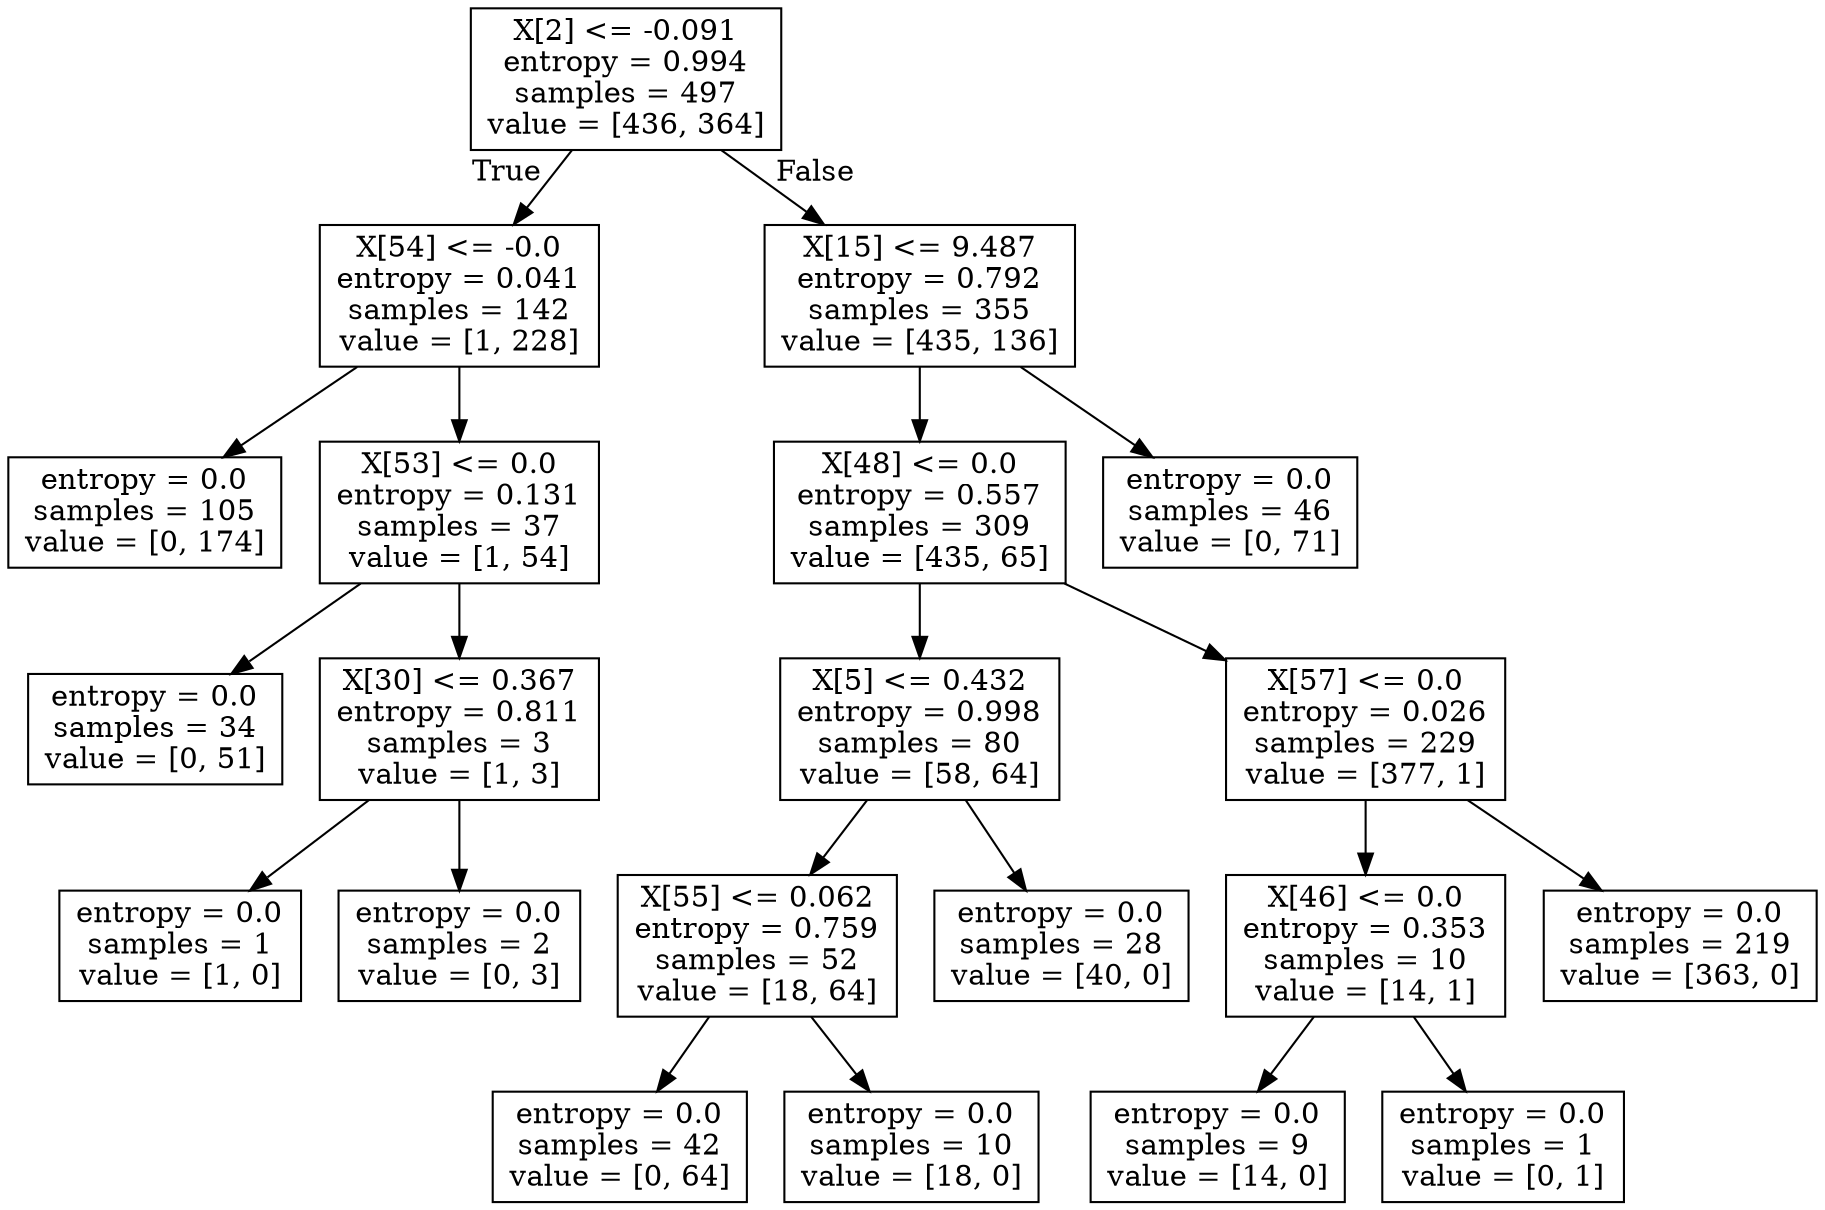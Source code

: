 digraph Tree {
node [shape=box] ;
0 [label="X[2] <= -0.091\nentropy = 0.994\nsamples = 497\nvalue = [436, 364]"] ;
1 [label="X[54] <= -0.0\nentropy = 0.041\nsamples = 142\nvalue = [1, 228]"] ;
0 -> 1 [labeldistance=2.5, labelangle=45, headlabel="True"] ;
2 [label="entropy = 0.0\nsamples = 105\nvalue = [0, 174]"] ;
1 -> 2 ;
3 [label="X[53] <= 0.0\nentropy = 0.131\nsamples = 37\nvalue = [1, 54]"] ;
1 -> 3 ;
4 [label="entropy = 0.0\nsamples = 34\nvalue = [0, 51]"] ;
3 -> 4 ;
5 [label="X[30] <= 0.367\nentropy = 0.811\nsamples = 3\nvalue = [1, 3]"] ;
3 -> 5 ;
6 [label="entropy = 0.0\nsamples = 1\nvalue = [1, 0]"] ;
5 -> 6 ;
7 [label="entropy = 0.0\nsamples = 2\nvalue = [0, 3]"] ;
5 -> 7 ;
8 [label="X[15] <= 9.487\nentropy = 0.792\nsamples = 355\nvalue = [435, 136]"] ;
0 -> 8 [labeldistance=2.5, labelangle=-45, headlabel="False"] ;
9 [label="X[48] <= 0.0\nentropy = 0.557\nsamples = 309\nvalue = [435, 65]"] ;
8 -> 9 ;
10 [label="X[5] <= 0.432\nentropy = 0.998\nsamples = 80\nvalue = [58, 64]"] ;
9 -> 10 ;
11 [label="X[55] <= 0.062\nentropy = 0.759\nsamples = 52\nvalue = [18, 64]"] ;
10 -> 11 ;
12 [label="entropy = 0.0\nsamples = 42\nvalue = [0, 64]"] ;
11 -> 12 ;
13 [label="entropy = 0.0\nsamples = 10\nvalue = [18, 0]"] ;
11 -> 13 ;
14 [label="entropy = 0.0\nsamples = 28\nvalue = [40, 0]"] ;
10 -> 14 ;
15 [label="X[57] <= 0.0\nentropy = 0.026\nsamples = 229\nvalue = [377, 1]"] ;
9 -> 15 ;
16 [label="X[46] <= 0.0\nentropy = 0.353\nsamples = 10\nvalue = [14, 1]"] ;
15 -> 16 ;
17 [label="entropy = 0.0\nsamples = 9\nvalue = [14, 0]"] ;
16 -> 17 ;
18 [label="entropy = 0.0\nsamples = 1\nvalue = [0, 1]"] ;
16 -> 18 ;
19 [label="entropy = 0.0\nsamples = 219\nvalue = [363, 0]"] ;
15 -> 19 ;
20 [label="entropy = 0.0\nsamples = 46\nvalue = [0, 71]"] ;
8 -> 20 ;
}